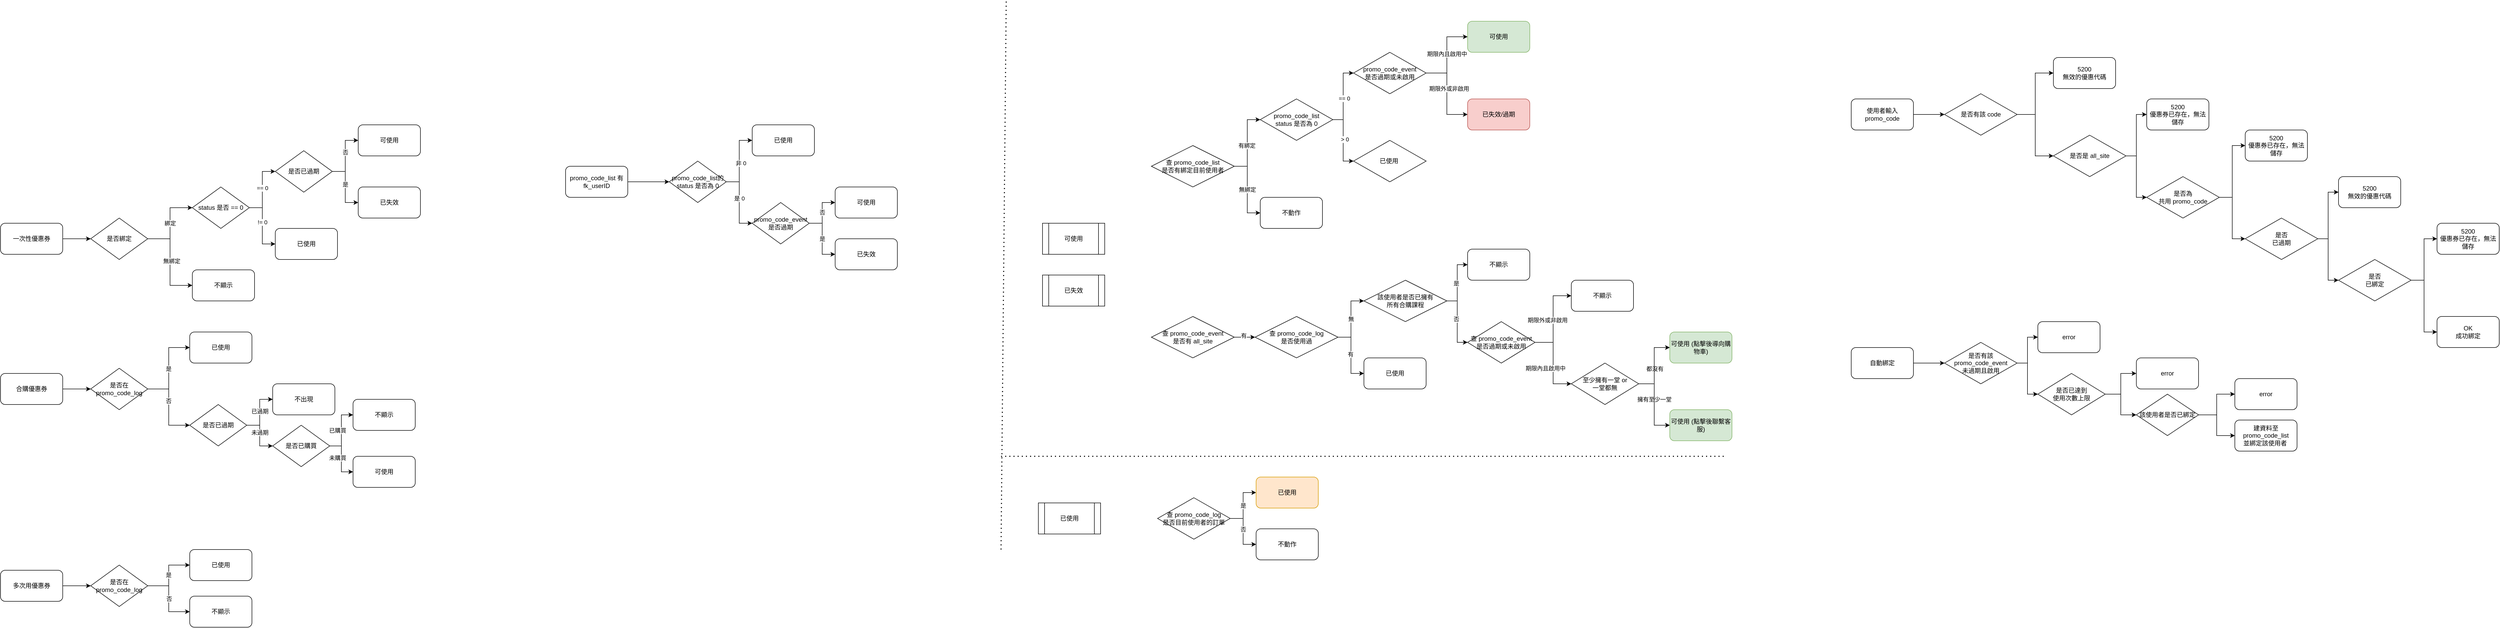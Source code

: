 <mxfile version="14.5.1" type="github">
  <diagram id="ft2ekDf52CcPwkjGjaUg" name="Page-1">
    <mxGraphModel dx="1426" dy="2092" grid="1" gridSize="10" guides="1" tooltips="1" connect="1" arrows="1" fold="1" page="1" pageScale="1" pageWidth="827" pageHeight="1169" math="0" shadow="0">
      <root>
        <mxCell id="0" />
        <mxCell id="1" parent="0" />
        <mxCell id="QKZV2CFVftr11WgmAgI6-5" style="edgeStyle=orthogonalEdgeStyle;rounded=0;orthogonalLoop=1;jettySize=auto;html=1;exitX=1;exitY=0.5;exitDx=0;exitDy=0;entryX=0;entryY=0.5;entryDx=0;entryDy=0;" edge="1" parent="1" source="QKZV2CFVftr11WgmAgI6-1" target="QKZV2CFVftr11WgmAgI6-4">
          <mxGeometry relative="1" as="geometry" />
        </mxCell>
        <mxCell id="QKZV2CFVftr11WgmAgI6-1" value="一次性優惠券" style="rounded=1;whiteSpace=wrap;html=1;" vertex="1" parent="1">
          <mxGeometry x="130" y="160" width="120" height="60" as="geometry" />
        </mxCell>
        <mxCell id="QKZV2CFVftr11WgmAgI6-19" style="edgeStyle=orthogonalEdgeStyle;rounded=0;orthogonalLoop=1;jettySize=auto;html=1;exitX=1;exitY=0.5;exitDx=0;exitDy=0;entryX=0;entryY=0.5;entryDx=0;entryDy=0;" edge="1" parent="1" source="QKZV2CFVftr11WgmAgI6-2" target="QKZV2CFVftr11WgmAgI6-17">
          <mxGeometry relative="1" as="geometry" />
        </mxCell>
        <mxCell id="QKZV2CFVftr11WgmAgI6-2" value="合購優惠券" style="rounded=1;whiteSpace=wrap;html=1;" vertex="1" parent="1">
          <mxGeometry x="130" y="450" width="120" height="60" as="geometry" />
        </mxCell>
        <mxCell id="QKZV2CFVftr11WgmAgI6-54" style="edgeStyle=orthogonalEdgeStyle;rounded=0;orthogonalLoop=1;jettySize=auto;html=1;exitX=1;exitY=0.5;exitDx=0;exitDy=0;" edge="1" parent="1" source="QKZV2CFVftr11WgmAgI6-3" target="QKZV2CFVftr11WgmAgI6-53">
          <mxGeometry relative="1" as="geometry" />
        </mxCell>
        <mxCell id="QKZV2CFVftr11WgmAgI6-3" value="多次用優惠券" style="rounded=1;whiteSpace=wrap;html=1;" vertex="1" parent="1">
          <mxGeometry x="130" y="830" width="120" height="60" as="geometry" />
        </mxCell>
        <mxCell id="QKZV2CFVftr11WgmAgI6-8" value="綁定" style="edgeStyle=orthogonalEdgeStyle;rounded=0;orthogonalLoop=1;jettySize=auto;html=1;exitX=1;exitY=0.5;exitDx=0;exitDy=0;" edge="1" parent="1" source="QKZV2CFVftr11WgmAgI6-4" target="QKZV2CFVftr11WgmAgI6-7">
          <mxGeometry relative="1" as="geometry" />
        </mxCell>
        <mxCell id="QKZV2CFVftr11WgmAgI6-15" style="edgeStyle=orthogonalEdgeStyle;rounded=0;orthogonalLoop=1;jettySize=auto;html=1;exitX=1;exitY=0.5;exitDx=0;exitDy=0;entryX=0;entryY=0.5;entryDx=0;entryDy=0;" edge="1" parent="1" source="QKZV2CFVftr11WgmAgI6-4" target="QKZV2CFVftr11WgmAgI6-14">
          <mxGeometry relative="1" as="geometry" />
        </mxCell>
        <mxCell id="QKZV2CFVftr11WgmAgI6-16" value="無綁定" style="edgeLabel;html=1;align=center;verticalAlign=middle;resizable=0;points=[];" vertex="1" connectable="0" parent="QKZV2CFVftr11WgmAgI6-15">
          <mxGeometry x="-0.027" y="3" relative="1" as="geometry">
            <mxPoint as="offset" />
          </mxGeometry>
        </mxCell>
        <mxCell id="QKZV2CFVftr11WgmAgI6-4" value="是否綁定" style="rhombus;whiteSpace=wrap;html=1;" vertex="1" parent="1">
          <mxGeometry x="304" y="150" width="110" height="80" as="geometry" />
        </mxCell>
        <mxCell id="QKZV2CFVftr11WgmAgI6-12" style="edgeStyle=orthogonalEdgeStyle;rounded=0;orthogonalLoop=1;jettySize=auto;html=1;exitX=1;exitY=0.5;exitDx=0;exitDy=0;" edge="1" parent="1" source="QKZV2CFVftr11WgmAgI6-7" target="QKZV2CFVftr11WgmAgI6-9">
          <mxGeometry relative="1" as="geometry" />
        </mxCell>
        <mxCell id="QKZV2CFVftr11WgmAgI6-13" value="!= 0" style="edgeLabel;html=1;align=center;verticalAlign=middle;resizable=0;points=[];" vertex="1" connectable="0" parent="QKZV2CFVftr11WgmAgI6-12">
          <mxGeometry x="-0.117" relative="1" as="geometry">
            <mxPoint as="offset" />
          </mxGeometry>
        </mxCell>
        <mxCell id="QKZV2CFVftr11WgmAgI6-23" style="edgeStyle=orthogonalEdgeStyle;rounded=0;orthogonalLoop=1;jettySize=auto;html=1;exitX=1;exitY=0.5;exitDx=0;exitDy=0;entryX=0;entryY=0.5;entryDx=0;entryDy=0;" edge="1" parent="1" source="QKZV2CFVftr11WgmAgI6-7" target="QKZV2CFVftr11WgmAgI6-22">
          <mxGeometry relative="1" as="geometry" />
        </mxCell>
        <mxCell id="QKZV2CFVftr11WgmAgI6-30" value="== 0" style="edgeLabel;html=1;align=center;verticalAlign=middle;resizable=0;points=[];" vertex="1" connectable="0" parent="QKZV2CFVftr11WgmAgI6-23">
          <mxGeometry x="0.05" relative="1" as="geometry">
            <mxPoint as="offset" />
          </mxGeometry>
        </mxCell>
        <mxCell id="QKZV2CFVftr11WgmAgI6-7" value="status 是否 == 0" style="rhombus;whiteSpace=wrap;html=1;" vertex="1" parent="1">
          <mxGeometry x="500" y="90" width="110" height="80" as="geometry" />
        </mxCell>
        <mxCell id="QKZV2CFVftr11WgmAgI6-9" value="已使用" style="rounded=1;whiteSpace=wrap;html=1;" vertex="1" parent="1">
          <mxGeometry x="660" y="170" width="120" height="60" as="geometry" />
        </mxCell>
        <mxCell id="QKZV2CFVftr11WgmAgI6-14" value="不顯示" style="rounded=1;whiteSpace=wrap;html=1;" vertex="1" parent="1">
          <mxGeometry x="500" y="250" width="120" height="60" as="geometry" />
        </mxCell>
        <mxCell id="QKZV2CFVftr11WgmAgI6-31" style="edgeStyle=orthogonalEdgeStyle;rounded=0;orthogonalLoop=1;jettySize=auto;html=1;exitX=1;exitY=0.5;exitDx=0;exitDy=0;entryX=0;entryY=0.5;entryDx=0;entryDy=0;" edge="1" parent="1" source="QKZV2CFVftr11WgmAgI6-17" target="QKZV2CFVftr11WgmAgI6-20">
          <mxGeometry relative="1" as="geometry" />
        </mxCell>
        <mxCell id="QKZV2CFVftr11WgmAgI6-36" value="是" style="edgeLabel;html=1;align=center;verticalAlign=middle;resizable=0;points=[];" vertex="1" connectable="0" parent="QKZV2CFVftr11WgmAgI6-31">
          <mxGeometry y="2" relative="1" as="geometry">
            <mxPoint x="1" y="1" as="offset" />
          </mxGeometry>
        </mxCell>
        <mxCell id="QKZV2CFVftr11WgmAgI6-35" style="edgeStyle=orthogonalEdgeStyle;rounded=0;orthogonalLoop=1;jettySize=auto;html=1;exitX=1;exitY=0.5;exitDx=0;exitDy=0;entryX=0;entryY=0.5;entryDx=0;entryDy=0;" edge="1" parent="1" source="QKZV2CFVftr11WgmAgI6-17" target="QKZV2CFVftr11WgmAgI6-34">
          <mxGeometry relative="1" as="geometry" />
        </mxCell>
        <mxCell id="QKZV2CFVftr11WgmAgI6-39" value="否" style="edgeLabel;html=1;align=center;verticalAlign=middle;resizable=0;points=[];" vertex="1" connectable="0" parent="QKZV2CFVftr11WgmAgI6-35">
          <mxGeometry x="-0.159" y="-1" relative="1" as="geometry">
            <mxPoint as="offset" />
          </mxGeometry>
        </mxCell>
        <mxCell id="QKZV2CFVftr11WgmAgI6-17" value="是否在 promo_code_log" style="rhombus;whiteSpace=wrap;html=1;" vertex="1" parent="1">
          <mxGeometry x="304" y="440" width="110" height="80" as="geometry" />
        </mxCell>
        <mxCell id="QKZV2CFVftr11WgmAgI6-20" value="已使用" style="rounded=1;whiteSpace=wrap;html=1;" vertex="1" parent="1">
          <mxGeometry x="495" y="370" width="120" height="60" as="geometry" />
        </mxCell>
        <mxCell id="QKZV2CFVftr11WgmAgI6-26" style="edgeStyle=orthogonalEdgeStyle;rounded=0;orthogonalLoop=1;jettySize=auto;html=1;exitX=1;exitY=0.5;exitDx=0;exitDy=0;entryX=0;entryY=0.5;entryDx=0;entryDy=0;" edge="1" parent="1" source="QKZV2CFVftr11WgmAgI6-22" target="QKZV2CFVftr11WgmAgI6-25">
          <mxGeometry relative="1" as="geometry" />
        </mxCell>
        <mxCell id="QKZV2CFVftr11WgmAgI6-28" value="否" style="edgeLabel;html=1;align=center;verticalAlign=middle;resizable=0;points=[];" vertex="1" connectable="0" parent="QKZV2CFVftr11WgmAgI6-26">
          <mxGeometry x="0.133" relative="1" as="geometry">
            <mxPoint as="offset" />
          </mxGeometry>
        </mxCell>
        <mxCell id="QKZV2CFVftr11WgmAgI6-27" style="edgeStyle=orthogonalEdgeStyle;rounded=0;orthogonalLoop=1;jettySize=auto;html=1;exitX=1;exitY=0.5;exitDx=0;exitDy=0;entryX=0;entryY=0.5;entryDx=0;entryDy=0;" edge="1" parent="1" source="QKZV2CFVftr11WgmAgI6-22" target="QKZV2CFVftr11WgmAgI6-24">
          <mxGeometry relative="1" as="geometry" />
        </mxCell>
        <mxCell id="QKZV2CFVftr11WgmAgI6-29" value="是" style="edgeLabel;html=1;align=center;verticalAlign=middle;resizable=0;points=[];" vertex="1" connectable="0" parent="QKZV2CFVftr11WgmAgI6-27">
          <mxGeometry x="-0.089" relative="1" as="geometry">
            <mxPoint as="offset" />
          </mxGeometry>
        </mxCell>
        <mxCell id="QKZV2CFVftr11WgmAgI6-22" value="是否已過期" style="rhombus;whiteSpace=wrap;html=1;" vertex="1" parent="1">
          <mxGeometry x="660" y="20" width="110" height="80" as="geometry" />
        </mxCell>
        <mxCell id="QKZV2CFVftr11WgmAgI6-24" value="已失效" style="rounded=1;whiteSpace=wrap;html=1;" vertex="1" parent="1">
          <mxGeometry x="820" y="90" width="120" height="60" as="geometry" />
        </mxCell>
        <mxCell id="QKZV2CFVftr11WgmAgI6-25" value="可使用" style="rounded=1;whiteSpace=wrap;html=1;" vertex="1" parent="1">
          <mxGeometry x="820" y="-30" width="120" height="60" as="geometry" />
        </mxCell>
        <mxCell id="QKZV2CFVftr11WgmAgI6-41" style="edgeStyle=orthogonalEdgeStyle;rounded=0;orthogonalLoop=1;jettySize=auto;html=1;exitX=1;exitY=0.5;exitDx=0;exitDy=0;entryX=0;entryY=0.5;entryDx=0;entryDy=0;" edge="1" parent="1" source="QKZV2CFVftr11WgmAgI6-34" target="QKZV2CFVftr11WgmAgI6-40">
          <mxGeometry relative="1" as="geometry" />
        </mxCell>
        <mxCell id="QKZV2CFVftr11WgmAgI6-43" value="已過期" style="edgeLabel;html=1;align=center;verticalAlign=middle;resizable=0;points=[];" vertex="1" connectable="0" parent="QKZV2CFVftr11WgmAgI6-41">
          <mxGeometry x="0.04" relative="1" as="geometry">
            <mxPoint as="offset" />
          </mxGeometry>
        </mxCell>
        <mxCell id="QKZV2CFVftr11WgmAgI6-45" style="edgeStyle=orthogonalEdgeStyle;rounded=0;orthogonalLoop=1;jettySize=auto;html=1;exitX=1;exitY=0.5;exitDx=0;exitDy=0;entryX=0;entryY=0.5;entryDx=0;entryDy=0;" edge="1" parent="1" source="QKZV2CFVftr11WgmAgI6-34" target="QKZV2CFVftr11WgmAgI6-44">
          <mxGeometry relative="1" as="geometry" />
        </mxCell>
        <mxCell id="QKZV2CFVftr11WgmAgI6-47" value="未過期" style="edgeLabel;html=1;align=center;verticalAlign=middle;resizable=0;points=[];" vertex="1" connectable="0" parent="QKZV2CFVftr11WgmAgI6-45">
          <mxGeometry x="-0.133" relative="1" as="geometry">
            <mxPoint as="offset" />
          </mxGeometry>
        </mxCell>
        <mxCell id="QKZV2CFVftr11WgmAgI6-34" value="是否已過期" style="rhombus;whiteSpace=wrap;html=1;" vertex="1" parent="1">
          <mxGeometry x="495" y="510" width="110" height="80" as="geometry" />
        </mxCell>
        <mxCell id="QKZV2CFVftr11WgmAgI6-40" value="不出現" style="rounded=1;whiteSpace=wrap;html=1;" vertex="1" parent="1">
          <mxGeometry x="655" y="470" width="120" height="60" as="geometry" />
        </mxCell>
        <mxCell id="QKZV2CFVftr11WgmAgI6-49" style="edgeStyle=orthogonalEdgeStyle;rounded=0;orthogonalLoop=1;jettySize=auto;html=1;exitX=1;exitY=0.5;exitDx=0;exitDy=0;" edge="1" parent="1" source="QKZV2CFVftr11WgmAgI6-44" target="QKZV2CFVftr11WgmAgI6-46">
          <mxGeometry relative="1" as="geometry" />
        </mxCell>
        <mxCell id="QKZV2CFVftr11WgmAgI6-51" value="已購買" style="edgeLabel;html=1;align=center;verticalAlign=middle;resizable=0;points=[];" vertex="1" connectable="0" parent="QKZV2CFVftr11WgmAgI6-49">
          <mxGeometry x="0.019" y="-1" relative="1" as="geometry">
            <mxPoint x="-8.5" y="0.5" as="offset" />
          </mxGeometry>
        </mxCell>
        <mxCell id="QKZV2CFVftr11WgmAgI6-50" style="edgeStyle=orthogonalEdgeStyle;rounded=0;orthogonalLoop=1;jettySize=auto;html=1;exitX=1;exitY=0.5;exitDx=0;exitDy=0;" edge="1" parent="1" source="QKZV2CFVftr11WgmAgI6-44" target="QKZV2CFVftr11WgmAgI6-48">
          <mxGeometry relative="1" as="geometry" />
        </mxCell>
        <mxCell id="QKZV2CFVftr11WgmAgI6-52" value="未購買" style="edgeLabel;html=1;align=center;verticalAlign=middle;resizable=0;points=[];" vertex="1" connectable="0" parent="QKZV2CFVftr11WgmAgI6-50">
          <mxGeometry x="-0.063" relative="1" as="geometry">
            <mxPoint x="-7.5" y="1" as="offset" />
          </mxGeometry>
        </mxCell>
        <mxCell id="QKZV2CFVftr11WgmAgI6-44" value="是否已購買" style="rhombus;whiteSpace=wrap;html=1;" vertex="1" parent="1">
          <mxGeometry x="655" y="550" width="110" height="80" as="geometry" />
        </mxCell>
        <mxCell id="QKZV2CFVftr11WgmAgI6-46" value="不顯示" style="rounded=1;whiteSpace=wrap;html=1;" vertex="1" parent="1">
          <mxGeometry x="810" y="500" width="120" height="60" as="geometry" />
        </mxCell>
        <mxCell id="QKZV2CFVftr11WgmAgI6-48" value="可使用" style="rounded=1;whiteSpace=wrap;html=1;" vertex="1" parent="1">
          <mxGeometry x="810" y="610" width="120" height="60" as="geometry" />
        </mxCell>
        <mxCell id="QKZV2CFVftr11WgmAgI6-56" style="edgeStyle=orthogonalEdgeStyle;rounded=0;orthogonalLoop=1;jettySize=auto;html=1;exitX=1;exitY=0.5;exitDx=0;exitDy=0;" edge="1" parent="1" source="QKZV2CFVftr11WgmAgI6-53" target="QKZV2CFVftr11WgmAgI6-55">
          <mxGeometry relative="1" as="geometry" />
        </mxCell>
        <mxCell id="QKZV2CFVftr11WgmAgI6-57" value="是" style="edgeLabel;html=1;align=center;verticalAlign=middle;resizable=0;points=[];" vertex="1" connectable="0" parent="QKZV2CFVftr11WgmAgI6-56">
          <mxGeometry x="0.017" y="2" relative="1" as="geometry">
            <mxPoint x="1" as="offset" />
          </mxGeometry>
        </mxCell>
        <mxCell id="QKZV2CFVftr11WgmAgI6-59" value="否" style="edgeStyle=orthogonalEdgeStyle;rounded=0;orthogonalLoop=1;jettySize=auto;html=1;exitX=1;exitY=0.5;exitDx=0;exitDy=0;entryX=0;entryY=0.5;entryDx=0;entryDy=0;" edge="1" parent="1" source="QKZV2CFVftr11WgmAgI6-53" target="QKZV2CFVftr11WgmAgI6-58">
          <mxGeometry relative="1" as="geometry" />
        </mxCell>
        <mxCell id="QKZV2CFVftr11WgmAgI6-53" value="是否在 promo_code_log" style="rhombus;whiteSpace=wrap;html=1;" vertex="1" parent="1">
          <mxGeometry x="304" y="820" width="110" height="80" as="geometry" />
        </mxCell>
        <mxCell id="QKZV2CFVftr11WgmAgI6-55" value="已使用" style="rounded=1;whiteSpace=wrap;html=1;" vertex="1" parent="1">
          <mxGeometry x="495" y="790" width="120" height="60" as="geometry" />
        </mxCell>
        <mxCell id="QKZV2CFVftr11WgmAgI6-58" value="不顯示" style="rounded=1;whiteSpace=wrap;html=1;" vertex="1" parent="1">
          <mxGeometry x="495" y="880" width="120" height="60" as="geometry" />
        </mxCell>
        <mxCell id="QKZV2CFVftr11WgmAgI6-63" style="edgeStyle=orthogonalEdgeStyle;rounded=0;orthogonalLoop=1;jettySize=auto;html=1;exitX=1;exitY=0.5;exitDx=0;exitDy=0;entryX=0;entryY=0.5;entryDx=0;entryDy=0;" edge="1" parent="1" source="QKZV2CFVftr11WgmAgI6-61" target="QKZV2CFVftr11WgmAgI6-62">
          <mxGeometry relative="1" as="geometry" />
        </mxCell>
        <mxCell id="QKZV2CFVftr11WgmAgI6-61" value="promo_code_list 有 fk_userID" style="rounded=1;whiteSpace=wrap;html=1;" vertex="1" parent="1">
          <mxGeometry x="1220" y="50" width="120" height="60" as="geometry" />
        </mxCell>
        <mxCell id="QKZV2CFVftr11WgmAgI6-67" style="edgeStyle=orthogonalEdgeStyle;rounded=0;orthogonalLoop=1;jettySize=auto;html=1;exitX=1;exitY=0.5;exitDx=0;exitDy=0;entryX=0;entryY=0.5;entryDx=0;entryDy=0;" edge="1" parent="1" source="QKZV2CFVftr11WgmAgI6-62" target="QKZV2CFVftr11WgmAgI6-64">
          <mxGeometry relative="1" as="geometry" />
        </mxCell>
        <mxCell id="QKZV2CFVftr11WgmAgI6-73" value="非 0" style="edgeLabel;html=1;align=center;verticalAlign=middle;resizable=0;points=[];" vertex="1" connectable="0" parent="QKZV2CFVftr11WgmAgI6-67">
          <mxGeometry x="-0.061" y="-3" relative="1" as="geometry">
            <mxPoint as="offset" />
          </mxGeometry>
        </mxCell>
        <mxCell id="QKZV2CFVftr11WgmAgI6-68" style="edgeStyle=orthogonalEdgeStyle;rounded=0;orthogonalLoop=1;jettySize=auto;html=1;exitX=1;exitY=0.5;exitDx=0;exitDy=0;" edge="1" parent="1" source="QKZV2CFVftr11WgmAgI6-62" target="QKZV2CFVftr11WgmAgI6-65">
          <mxGeometry relative="1" as="geometry" />
        </mxCell>
        <mxCell id="QKZV2CFVftr11WgmAgI6-74" value="是 0" style="edgeLabel;html=1;align=center;verticalAlign=middle;resizable=0;points=[];" vertex="1" connectable="0" parent="QKZV2CFVftr11WgmAgI6-68">
          <mxGeometry x="-0.123" relative="1" as="geometry">
            <mxPoint as="offset" />
          </mxGeometry>
        </mxCell>
        <mxCell id="QKZV2CFVftr11WgmAgI6-62" value="promo_code_list的 status 是否為 0" style="rhombus;whiteSpace=wrap;html=1;" vertex="1" parent="1">
          <mxGeometry x="1420" y="40" width="110" height="80" as="geometry" />
        </mxCell>
        <mxCell id="QKZV2CFVftr11WgmAgI6-64" value="已使用" style="rounded=1;whiteSpace=wrap;html=1;" vertex="1" parent="1">
          <mxGeometry x="1580" y="-30" width="120" height="60" as="geometry" />
        </mxCell>
        <mxCell id="QKZV2CFVftr11WgmAgI6-69" style="edgeStyle=orthogonalEdgeStyle;rounded=0;orthogonalLoop=1;jettySize=auto;html=1;exitX=1;exitY=0.5;exitDx=0;exitDy=0;" edge="1" parent="1" source="QKZV2CFVftr11WgmAgI6-65" target="QKZV2CFVftr11WgmAgI6-66">
          <mxGeometry relative="1" as="geometry" />
        </mxCell>
        <mxCell id="QKZV2CFVftr11WgmAgI6-71" value="否" style="edgeLabel;html=1;align=center;verticalAlign=middle;resizable=0;points=[];" vertex="1" connectable="0" parent="QKZV2CFVftr11WgmAgI6-69">
          <mxGeometry x="0.022" relative="1" as="geometry">
            <mxPoint as="offset" />
          </mxGeometry>
        </mxCell>
        <mxCell id="QKZV2CFVftr11WgmAgI6-72" value="是" style="edgeStyle=orthogonalEdgeStyle;rounded=0;orthogonalLoop=1;jettySize=auto;html=1;exitX=1;exitY=0.5;exitDx=0;exitDy=0;entryX=0;entryY=0.5;entryDx=0;entryDy=0;" edge="1" parent="1" source="QKZV2CFVftr11WgmAgI6-65" target="QKZV2CFVftr11WgmAgI6-70">
          <mxGeometry relative="1" as="geometry" />
        </mxCell>
        <mxCell id="QKZV2CFVftr11WgmAgI6-65" value="promo_code_event是否過期" style="rhombus;whiteSpace=wrap;html=1;" vertex="1" parent="1">
          <mxGeometry x="1580" y="120" width="110" height="80" as="geometry" />
        </mxCell>
        <mxCell id="QKZV2CFVftr11WgmAgI6-66" value="可使用" style="rounded=1;whiteSpace=wrap;html=1;" vertex="1" parent="1">
          <mxGeometry x="1740" y="90" width="120" height="60" as="geometry" />
        </mxCell>
        <mxCell id="QKZV2CFVftr11WgmAgI6-70" value="已失效" style="rounded=1;whiteSpace=wrap;html=1;" vertex="1" parent="1">
          <mxGeometry x="1740" y="190" width="120" height="60" as="geometry" />
        </mxCell>
        <mxCell id="QKZV2CFVftr11WgmAgI6-76" value="可使用" style="shape=process;whiteSpace=wrap;html=1;backgroundOutline=1;" vertex="1" parent="1">
          <mxGeometry x="2140" y="160" width="120" height="60" as="geometry" />
        </mxCell>
        <mxCell id="QKZV2CFVftr11WgmAgI6-77" value="已使用" style="shape=process;whiteSpace=wrap;html=1;backgroundOutline=1;" vertex="1" parent="1">
          <mxGeometry x="2132" y="700" width="120" height="60" as="geometry" />
        </mxCell>
        <mxCell id="QKZV2CFVftr11WgmAgI6-78" value="已失效" style="shape=process;whiteSpace=wrap;html=1;backgroundOutline=1;" vertex="1" parent="1">
          <mxGeometry x="2140" y="260" width="120" height="60" as="geometry" />
        </mxCell>
        <mxCell id="QKZV2CFVftr11WgmAgI6-86" value="無綁定" style="edgeStyle=orthogonalEdgeStyle;rounded=0;orthogonalLoop=1;jettySize=auto;html=1;exitX=1;exitY=0.5;exitDx=0;exitDy=0;entryX=0;entryY=0.5;entryDx=0;entryDy=0;" edge="1" parent="1" source="QKZV2CFVftr11WgmAgI6-84" target="QKZV2CFVftr11WgmAgI6-85">
          <mxGeometry relative="1" as="geometry" />
        </mxCell>
        <mxCell id="QKZV2CFVftr11WgmAgI6-89" style="edgeStyle=orthogonalEdgeStyle;rounded=0;orthogonalLoop=1;jettySize=auto;html=1;exitX=1;exitY=0.5;exitDx=0;exitDy=0;entryX=0;entryY=0.5;entryDx=0;entryDy=0;" edge="1" parent="1" source="QKZV2CFVftr11WgmAgI6-84" target="QKZV2CFVftr11WgmAgI6-88">
          <mxGeometry relative="1" as="geometry" />
        </mxCell>
        <mxCell id="QKZV2CFVftr11WgmAgI6-90" value="有綁定" style="edgeLabel;html=1;align=center;verticalAlign=middle;resizable=0;points=[];" vertex="1" connectable="0" parent="QKZV2CFVftr11WgmAgI6-89">
          <mxGeometry x="-0.061" y="1" relative="1" as="geometry">
            <mxPoint as="offset" />
          </mxGeometry>
        </mxCell>
        <mxCell id="QKZV2CFVftr11WgmAgI6-84" value="查 promo_code_list&lt;br&gt;&lt;span style=&quot;color: rgba(0 , 0 , 0 , 0) ; font-family: monospace ; font-size: 0px&quot;&gt;%3CmxGraphModel%3E%3Croot%3E%3CmxCell%20id%3D%220%22%2F%3E%3CmxCell%20id%3D%221%22%20parent%3D%220%22%2F%3E%3CmxCell%20id%3D%222%22%20value%3D%22%E6%9F%A5%20promo_code_list%22%20style%3D%22rounded%3D1%3BwhiteSpace%3Dwrap%3Bhtml%3D1%3B%22%20vertex%3D%221%22%20parent%3D%221%22%3E%3CmxGeometry%20x%3D%222370%22%20y%3D%2270%22%20width%3D%22120%22%20height%3D%2260%22%20as%3D%22geometry%22%2F%3E%3C%2FmxCell%3E%3C%2Froot%3E%3C%2FmxGraphModel%3E是B是否&lt;/span&gt;是否有綁定目前使用者" style="rhombus;whiteSpace=wrap;html=1;" vertex="1" parent="1">
          <mxGeometry x="2350" y="10" width="160" height="80" as="geometry" />
        </mxCell>
        <mxCell id="QKZV2CFVftr11WgmAgI6-85" value="不動作" style="rounded=1;whiteSpace=wrap;html=1;" vertex="1" parent="1">
          <mxGeometry x="2560" y="110" width="120" height="60" as="geometry" />
        </mxCell>
        <mxCell id="QKZV2CFVftr11WgmAgI6-94" style="edgeStyle=orthogonalEdgeStyle;rounded=0;orthogonalLoop=1;jettySize=auto;html=1;exitX=1;exitY=0.5;exitDx=0;exitDy=0;entryX=0;entryY=0.5;entryDx=0;entryDy=0;" edge="1" parent="1" source="QKZV2CFVftr11WgmAgI6-88" target="QKZV2CFVftr11WgmAgI6-91">
          <mxGeometry relative="1" as="geometry" />
        </mxCell>
        <mxCell id="QKZV2CFVftr11WgmAgI6-100" value="&amp;gt; 0" style="edgeLabel;html=1;align=center;verticalAlign=middle;resizable=0;points=[];" vertex="1" connectable="0" parent="QKZV2CFVftr11WgmAgI6-94">
          <mxGeometry x="-0.033" y="3" relative="1" as="geometry">
            <mxPoint as="offset" />
          </mxGeometry>
        </mxCell>
        <mxCell id="QKZV2CFVftr11WgmAgI6-98" style="edgeStyle=orthogonalEdgeStyle;rounded=0;orthogonalLoop=1;jettySize=auto;html=1;exitX=1;exitY=0.5;exitDx=0;exitDy=0;entryX=0;entryY=0.5;entryDx=0;entryDy=0;" edge="1" parent="1" source="QKZV2CFVftr11WgmAgI6-88" target="QKZV2CFVftr11WgmAgI6-97">
          <mxGeometry relative="1" as="geometry" />
        </mxCell>
        <mxCell id="QKZV2CFVftr11WgmAgI6-99" value="== 0" style="edgeLabel;html=1;align=center;verticalAlign=middle;resizable=0;points=[];" vertex="1" connectable="0" parent="QKZV2CFVftr11WgmAgI6-98">
          <mxGeometry x="-0.061" y="-2" relative="1" as="geometry">
            <mxPoint as="offset" />
          </mxGeometry>
        </mxCell>
        <mxCell id="QKZV2CFVftr11WgmAgI6-88" value="promo_code_list&lt;br&gt;status 是否為 0" style="rhombus;whiteSpace=wrap;html=1;" vertex="1" parent="1">
          <mxGeometry x="2560" y="-80" width="140" height="80" as="geometry" />
        </mxCell>
        <mxCell id="QKZV2CFVftr11WgmAgI6-91" value="已使用&amp;nbsp;" style="rhombus;whiteSpace=wrap;html=1;" vertex="1" parent="1">
          <mxGeometry x="2740" width="140" height="80" as="geometry" />
        </mxCell>
        <mxCell id="QKZV2CFVftr11WgmAgI6-96" value="可使用" style="rounded=1;whiteSpace=wrap;html=1;fillColor=#d5e8d4;strokeColor=#82b366;" vertex="1" parent="1">
          <mxGeometry x="2960" y="-230" width="120" height="60" as="geometry" />
        </mxCell>
        <mxCell id="QKZV2CFVftr11WgmAgI6-102" style="edgeStyle=orthogonalEdgeStyle;rounded=0;orthogonalLoop=1;jettySize=auto;html=1;exitX=1;exitY=0.5;exitDx=0;exitDy=0;entryX=0;entryY=0.5;entryDx=0;entryDy=0;" edge="1" parent="1" source="QKZV2CFVftr11WgmAgI6-97" target="QKZV2CFVftr11WgmAgI6-96">
          <mxGeometry relative="1" as="geometry" />
        </mxCell>
        <mxCell id="QKZV2CFVftr11WgmAgI6-105" value="期限內且啟用中" style="edgeLabel;html=1;align=center;verticalAlign=middle;resizable=0;points=[];" vertex="1" connectable="0" parent="QKZV2CFVftr11WgmAgI6-102">
          <mxGeometry x="0.036" relative="1" as="geometry">
            <mxPoint as="offset" />
          </mxGeometry>
        </mxCell>
        <mxCell id="QKZV2CFVftr11WgmAgI6-103" style="edgeStyle=orthogonalEdgeStyle;rounded=0;orthogonalLoop=1;jettySize=auto;html=1;exitX=1;exitY=0.5;exitDx=0;exitDy=0;entryX=0;entryY=0.5;entryDx=0;entryDy=0;" edge="1" parent="1" source="QKZV2CFVftr11WgmAgI6-97" target="QKZV2CFVftr11WgmAgI6-101">
          <mxGeometry relative="1" as="geometry" />
        </mxCell>
        <mxCell id="QKZV2CFVftr11WgmAgI6-97" value="promo_code_event&lt;br&gt;是否過期或未啟用" style="rhombus;whiteSpace=wrap;html=1;" vertex="1" parent="1">
          <mxGeometry x="2740" y="-170" width="140" height="80" as="geometry" />
        </mxCell>
        <mxCell id="QKZV2CFVftr11WgmAgI6-101" value="已失效/過期" style="rounded=1;whiteSpace=wrap;html=1;fillColor=#f8cecc;strokeColor=#b85450;" vertex="1" parent="1">
          <mxGeometry x="2960" y="-80" width="120" height="60" as="geometry" />
        </mxCell>
        <mxCell id="QKZV2CFVftr11WgmAgI6-106" value="期限外或非啟用" style="edgeLabel;html=1;align=center;verticalAlign=middle;resizable=0;points=[];" vertex="1" connectable="0" parent="1">
          <mxGeometry x="2920" y="-100" as="geometry">
            <mxPoint x="4" as="offset" />
          </mxGeometry>
        </mxCell>
        <mxCell id="QKZV2CFVftr11WgmAgI6-109" style="edgeStyle=orthogonalEdgeStyle;rounded=0;orthogonalLoop=1;jettySize=auto;html=1;exitX=1;exitY=0.5;exitDx=0;exitDy=0;" edge="1" parent="1" source="QKZV2CFVftr11WgmAgI6-107" target="QKZV2CFVftr11WgmAgI6-108">
          <mxGeometry relative="1" as="geometry" />
        </mxCell>
        <mxCell id="QKZV2CFVftr11WgmAgI6-110" value="是" style="edgeLabel;html=1;align=center;verticalAlign=middle;resizable=0;points=[];" vertex="1" connectable="0" parent="QKZV2CFVftr11WgmAgI6-109">
          <mxGeometry relative="1" as="geometry">
            <mxPoint as="offset" />
          </mxGeometry>
        </mxCell>
        <mxCell id="QKZV2CFVftr11WgmAgI6-138" style="edgeStyle=orthogonalEdgeStyle;rounded=0;orthogonalLoop=1;jettySize=auto;html=1;exitX=1;exitY=0.5;exitDx=0;exitDy=0;entryX=0;entryY=0.5;entryDx=0;entryDy=0;" edge="1" parent="1" source="QKZV2CFVftr11WgmAgI6-107" target="QKZV2CFVftr11WgmAgI6-137">
          <mxGeometry relative="1" as="geometry" />
        </mxCell>
        <mxCell id="QKZV2CFVftr11WgmAgI6-139" value="否" style="edgeLabel;html=1;align=center;verticalAlign=middle;resizable=0;points=[];" vertex="1" connectable="0" parent="QKZV2CFVftr11WgmAgI6-138">
          <mxGeometry x="-0.08" relative="1" as="geometry">
            <mxPoint as="offset" />
          </mxGeometry>
        </mxCell>
        <mxCell id="QKZV2CFVftr11WgmAgI6-107" value="查 promo_code_log&lt;br&gt;是否目前使用者的訂單" style="rhombus;whiteSpace=wrap;html=1;" vertex="1" parent="1">
          <mxGeometry x="2362" y="690" width="140" height="80" as="geometry" />
        </mxCell>
        <mxCell id="QKZV2CFVftr11WgmAgI6-108" value="已使用" style="rounded=1;whiteSpace=wrap;html=1;fillColor=#ffe6cc;strokeColor=#d79b00;" vertex="1" parent="1">
          <mxGeometry x="2552" y="650" width="120" height="60" as="geometry" />
        </mxCell>
        <mxCell id="QKZV2CFVftr11WgmAgI6-117" style="edgeStyle=orthogonalEdgeStyle;rounded=0;orthogonalLoop=1;jettySize=auto;html=1;exitX=1;exitY=0.5;exitDx=0;exitDy=0;" edge="1" parent="1" source="QKZV2CFVftr11WgmAgI6-111" target="QKZV2CFVftr11WgmAgI6-115">
          <mxGeometry relative="1" as="geometry" />
        </mxCell>
        <mxCell id="QKZV2CFVftr11WgmAgI6-118" value="有" style="edgeLabel;html=1;align=center;verticalAlign=middle;resizable=0;points=[];" vertex="1" connectable="0" parent="QKZV2CFVftr11WgmAgI6-117">
          <mxGeometry x="-0.1" y="3" relative="1" as="geometry">
            <mxPoint as="offset" />
          </mxGeometry>
        </mxCell>
        <mxCell id="QKZV2CFVftr11WgmAgI6-111" value="查 promo_code_event&lt;br&gt;&lt;span style=&quot;color: rgba(0 , 0 , 0 , 0) ; font-family: monospace ; font-size: 0px&quot;&gt;%3CmxGraphModel%3E%3Croot%3E%3CmxCell%20id%3D%220%22%2F%3E%3CmxCell%20id%3D%221%22%20parent%3D%220%22%2F%3E%3CmxCell%20id%3D%222%22%20value%3D%22%E6%9F%A5%20promo_code_list%22%20style%3D%22rounded%3D1%3BwhiteSpace%3Dwrap%3Bhtml%3D1%3B%22%20vertex%3D%221%22%20parent%3D%221%22%3E%3CmxGeometry%20x%3D%222370%22%20y%3D%2270%22%20width%3D%22120%22%20height%3D%2260%22%20as%3D%22geometry%22%2F%3E%3C%2FmxCell%3E%3C%2Froot%3E%3C%2FmxGraphModel%3E是B是否&lt;/span&gt;是否有 all_site" style="rhombus;whiteSpace=wrap;html=1;" vertex="1" parent="1">
          <mxGeometry x="2350" y="340" width="160" height="80" as="geometry" />
        </mxCell>
        <mxCell id="QKZV2CFVftr11WgmAgI6-120" style="edgeStyle=orthogonalEdgeStyle;rounded=0;orthogonalLoop=1;jettySize=auto;html=1;exitX=1;exitY=0.5;exitDx=0;exitDy=0;entryX=0;entryY=0.5;entryDx=0;entryDy=0;" edge="1" parent="1" source="QKZV2CFVftr11WgmAgI6-115" target="QKZV2CFVftr11WgmAgI6-119">
          <mxGeometry relative="1" as="geometry" />
        </mxCell>
        <mxCell id="QKZV2CFVftr11WgmAgI6-121" value="無" style="edgeLabel;html=1;align=center;verticalAlign=middle;resizable=0;points=[];" vertex="1" connectable="0" parent="QKZV2CFVftr11WgmAgI6-120">
          <mxGeometry relative="1" as="geometry">
            <mxPoint as="offset" />
          </mxGeometry>
        </mxCell>
        <mxCell id="QKZV2CFVftr11WgmAgI6-123" style="edgeStyle=orthogonalEdgeStyle;rounded=0;orthogonalLoop=1;jettySize=auto;html=1;exitX=1;exitY=0.5;exitDx=0;exitDy=0;entryX=0;entryY=0.5;entryDx=0;entryDy=0;" edge="1" parent="1" source="QKZV2CFVftr11WgmAgI6-115" target="QKZV2CFVftr11WgmAgI6-122">
          <mxGeometry relative="1" as="geometry" />
        </mxCell>
        <mxCell id="QKZV2CFVftr11WgmAgI6-124" value="有" style="edgeLabel;html=1;align=center;verticalAlign=middle;resizable=0;points=[];" vertex="1" connectable="0" parent="QKZV2CFVftr11WgmAgI6-123">
          <mxGeometry x="-0.033" y="-1" relative="1" as="geometry">
            <mxPoint as="offset" />
          </mxGeometry>
        </mxCell>
        <mxCell id="QKZV2CFVftr11WgmAgI6-115" value="查 promo_code_log&lt;br&gt;&lt;span style=&quot;color: rgba(0 , 0 , 0 , 0) ; font-family: monospace ; font-size: 0px&quot;&gt;%3CmxGraphModel%3E%3Croot%3E%3CmxCell%20id%3D%220%22%2F%3E%3CmxCell%20id%3D%221%22%20parent%3D%220%22%2F%3E%3CmxCell%20id%3D%222%22%20value%3D%22%E6%9F%A5%20promo_code_list%22%20style%3D%22rounded%3D1%3BwhiteSpace%3Dwrap%3Bhtml%3D1%3B%22%20vertex%3D%221%22%20parent%3D%221%22%3E%3CmxGeometry%20x%3D%222370%22%20y%3D%2270%22%20width%3D%22120%22%20height%3D%2260%22%20as%3D%22geometry%22%2F%3E%3C%2FmxCell%3E%3C%2Froot%3E%3C%2FmxGraphModel%3E是B是否該&lt;/span&gt;是否使用過" style="rhombus;whiteSpace=wrap;html=1;" vertex="1" parent="1">
          <mxGeometry x="2550" y="340" width="160" height="80" as="geometry" />
        </mxCell>
        <mxCell id="QKZV2CFVftr11WgmAgI6-126" style="edgeStyle=orthogonalEdgeStyle;rounded=0;orthogonalLoop=1;jettySize=auto;html=1;exitX=1;exitY=0.5;exitDx=0;exitDy=0;" edge="1" parent="1" source="QKZV2CFVftr11WgmAgI6-119" target="QKZV2CFVftr11WgmAgI6-125">
          <mxGeometry relative="1" as="geometry" />
        </mxCell>
        <mxCell id="QKZV2CFVftr11WgmAgI6-127" value="是" style="edgeLabel;html=1;align=center;verticalAlign=middle;resizable=0;points=[];" vertex="1" connectable="0" parent="QKZV2CFVftr11WgmAgI6-126">
          <mxGeometry x="-0.018" y="2" relative="1" as="geometry">
            <mxPoint as="offset" />
          </mxGeometry>
        </mxCell>
        <mxCell id="QKZV2CFVftr11WgmAgI6-145" style="edgeStyle=orthogonalEdgeStyle;rounded=0;orthogonalLoop=1;jettySize=auto;html=1;exitX=1;exitY=0.5;exitDx=0;exitDy=0;entryX=0;entryY=0.5;entryDx=0;entryDy=0;" edge="1" parent="1" source="QKZV2CFVftr11WgmAgI6-119" target="QKZV2CFVftr11WgmAgI6-144">
          <mxGeometry relative="1" as="geometry" />
        </mxCell>
        <mxCell id="QKZV2CFVftr11WgmAgI6-149" value="否" style="edgeLabel;html=1;align=center;verticalAlign=middle;resizable=0;points=[];" vertex="1" connectable="0" parent="QKZV2CFVftr11WgmAgI6-145">
          <mxGeometry x="-0.083" y="-2" relative="1" as="geometry">
            <mxPoint as="offset" />
          </mxGeometry>
        </mxCell>
        <mxCell id="QKZV2CFVftr11WgmAgI6-119" value="該使用者是否已擁有&lt;br&gt;所有合購課程" style="rhombus;whiteSpace=wrap;html=1;" vertex="1" parent="1">
          <mxGeometry x="2760" y="270" width="160" height="80" as="geometry" />
        </mxCell>
        <mxCell id="QKZV2CFVftr11WgmAgI6-122" value="已使用" style="rounded=1;whiteSpace=wrap;html=1;" vertex="1" parent="1">
          <mxGeometry x="2760" y="420" width="120" height="60" as="geometry" />
        </mxCell>
        <mxCell id="QKZV2CFVftr11WgmAgI6-125" value="不顯示" style="rounded=1;whiteSpace=wrap;html=1;" vertex="1" parent="1">
          <mxGeometry x="2960" y="210" width="120" height="60" as="geometry" />
        </mxCell>
        <mxCell id="QKZV2CFVftr11WgmAgI6-134" value="" style="endArrow=none;dashed=1;html=1;dashPattern=1 3;strokeWidth=2;" edge="1" parent="1">
          <mxGeometry width="50" height="50" relative="1" as="geometry">
            <mxPoint x="2060" y="610" as="sourcePoint" />
            <mxPoint x="3460" y="610" as="targetPoint" />
          </mxGeometry>
        </mxCell>
        <mxCell id="QKZV2CFVftr11WgmAgI6-136" value="" style="endArrow=none;dashed=1;html=1;dashPattern=1 3;strokeWidth=2;" edge="1" parent="1">
          <mxGeometry width="50" height="50" relative="1" as="geometry">
            <mxPoint x="2060" y="790" as="sourcePoint" />
            <mxPoint x="2070" y="-270" as="targetPoint" />
          </mxGeometry>
        </mxCell>
        <mxCell id="QKZV2CFVftr11WgmAgI6-137" value="不動作" style="rounded=1;whiteSpace=wrap;html=1;" vertex="1" parent="1">
          <mxGeometry x="2552" y="750" width="120" height="60" as="geometry" />
        </mxCell>
        <mxCell id="QKZV2CFVftr11WgmAgI6-140" value="可使用 (點擊後導向購物車)" style="rounded=1;whiteSpace=wrap;html=1;fillColor=#d5e8d4;strokeColor=#82b366;" vertex="1" parent="1">
          <mxGeometry x="3350" y="370" width="120" height="60" as="geometry" />
        </mxCell>
        <mxCell id="QKZV2CFVftr11WgmAgI6-142" value="擁有至少一堂" style="edgeLabel;html=1;align=center;verticalAlign=middle;resizable=0;points=[];" vertex="1" connectable="0" parent="1">
          <mxGeometry x="3320" y="500" as="geometry" />
        </mxCell>
        <mxCell id="QKZV2CFVftr11WgmAgI6-143" value="都沒有" style="edgeLabel;html=1;align=center;verticalAlign=middle;resizable=0;points=[];" vertex="1" connectable="0" parent="1">
          <mxGeometry x="3040" y="140" as="geometry">
            <mxPoint x="281" y="301" as="offset" />
          </mxGeometry>
        </mxCell>
        <mxCell id="QKZV2CFVftr11WgmAgI6-148" style="edgeStyle=orthogonalEdgeStyle;rounded=0;orthogonalLoop=1;jettySize=auto;html=1;exitX=1;exitY=0.5;exitDx=0;exitDy=0;entryX=0;entryY=0.5;entryDx=0;entryDy=0;" edge="1" parent="1" source="QKZV2CFVftr11WgmAgI6-144" target="QKZV2CFVftr11WgmAgI6-146">
          <mxGeometry relative="1" as="geometry" />
        </mxCell>
        <mxCell id="QKZV2CFVftr11WgmAgI6-157" style="edgeStyle=orthogonalEdgeStyle;rounded=0;orthogonalLoop=1;jettySize=auto;html=1;exitX=1;exitY=0.5;exitDx=0;exitDy=0;entryX=0;entryY=0.5;entryDx=0;entryDy=0;" edge="1" parent="1" source="QKZV2CFVftr11WgmAgI6-144" target="QKZV2CFVftr11WgmAgI6-156">
          <mxGeometry relative="1" as="geometry" />
        </mxCell>
        <mxCell id="QKZV2CFVftr11WgmAgI6-144" value="查 promo_code_event 是否過期或未啟用" style="rhombus;whiteSpace=wrap;html=1;" vertex="1" parent="1">
          <mxGeometry x="2960" y="350" width="130" height="80" as="geometry" />
        </mxCell>
        <mxCell id="QKZV2CFVftr11WgmAgI6-146" value="不顯示" style="rounded=1;whiteSpace=wrap;html=1;" vertex="1" parent="1">
          <mxGeometry x="3160" y="270" width="120" height="60" as="geometry" />
        </mxCell>
        <mxCell id="QKZV2CFVftr11WgmAgI6-150" value="期限外或非啟用" style="edgeLabel;html=1;align=center;verticalAlign=middle;resizable=0;points=[];" vertex="1" connectable="0" parent="1">
          <mxGeometry x="3160" y="180" as="geometry">
            <mxPoint x="-46" y="167" as="offset" />
          </mxGeometry>
        </mxCell>
        <mxCell id="QKZV2CFVftr11WgmAgI6-154" value="期限內且啟用中" style="edgeLabel;html=1;align=center;verticalAlign=middle;resizable=0;points=[];" vertex="1" connectable="0" parent="1">
          <mxGeometry x="3110" y="440" as="geometry" />
        </mxCell>
        <mxCell id="QKZV2CFVftr11WgmAgI6-155" value="可使用 (點擊後聯繫客服)" style="rounded=1;whiteSpace=wrap;html=1;fillColor=#d5e8d4;strokeColor=#82b366;" vertex="1" parent="1">
          <mxGeometry x="3350" y="520" width="120" height="60" as="geometry" />
        </mxCell>
        <mxCell id="QKZV2CFVftr11WgmAgI6-158" style="edgeStyle=orthogonalEdgeStyle;rounded=0;orthogonalLoop=1;jettySize=auto;html=1;exitX=1;exitY=0.5;exitDx=0;exitDy=0;entryX=0;entryY=0.5;entryDx=0;entryDy=0;" edge="1" parent="1" source="QKZV2CFVftr11WgmAgI6-156" target="QKZV2CFVftr11WgmAgI6-140">
          <mxGeometry relative="1" as="geometry" />
        </mxCell>
        <mxCell id="QKZV2CFVftr11WgmAgI6-160" style="edgeStyle=orthogonalEdgeStyle;rounded=0;orthogonalLoop=1;jettySize=auto;html=1;exitX=1;exitY=0.5;exitDx=0;exitDy=0;entryX=0;entryY=0.5;entryDx=0;entryDy=0;" edge="1" parent="1" source="QKZV2CFVftr11WgmAgI6-156" target="QKZV2CFVftr11WgmAgI6-155">
          <mxGeometry relative="1" as="geometry" />
        </mxCell>
        <mxCell id="QKZV2CFVftr11WgmAgI6-156" value="至少擁有一堂 or&lt;br&gt;一堂都無" style="rhombus;whiteSpace=wrap;html=1;" vertex="1" parent="1">
          <mxGeometry x="3160" y="430" width="130" height="80" as="geometry" />
        </mxCell>
        <mxCell id="QKZV2CFVftr11WgmAgI6-163" style="edgeStyle=orthogonalEdgeStyle;rounded=0;orthogonalLoop=1;jettySize=auto;html=1;exitX=1;exitY=0.5;exitDx=0;exitDy=0;" edge="1" parent="1" source="QKZV2CFVftr11WgmAgI6-161" target="QKZV2CFVftr11WgmAgI6-162">
          <mxGeometry relative="1" as="geometry" />
        </mxCell>
        <mxCell id="QKZV2CFVftr11WgmAgI6-161" value="使用者輸入 promo_code" style="rounded=1;whiteSpace=wrap;html=1;" vertex="1" parent="1">
          <mxGeometry x="3700" y="-80" width="120" height="60" as="geometry" />
        </mxCell>
        <mxCell id="QKZV2CFVftr11WgmAgI6-169" style="edgeStyle=orthogonalEdgeStyle;rounded=0;orthogonalLoop=1;jettySize=auto;html=1;exitX=1;exitY=0.5;exitDx=0;exitDy=0;entryX=0;entryY=0.5;entryDx=0;entryDy=0;" edge="1" parent="1" source="QKZV2CFVftr11WgmAgI6-162" target="QKZV2CFVftr11WgmAgI6-168">
          <mxGeometry relative="1" as="geometry" />
        </mxCell>
        <mxCell id="QKZV2CFVftr11WgmAgI6-171" style="edgeStyle=orthogonalEdgeStyle;rounded=0;orthogonalLoop=1;jettySize=auto;html=1;exitX=1;exitY=0.5;exitDx=0;exitDy=0;entryX=0;entryY=0.5;entryDx=0;entryDy=0;" edge="1" parent="1" source="QKZV2CFVftr11WgmAgI6-162" target="QKZV2CFVftr11WgmAgI6-164">
          <mxGeometry relative="1" as="geometry" />
        </mxCell>
        <mxCell id="QKZV2CFVftr11WgmAgI6-162" value="是否有該 code" style="rhombus;whiteSpace=wrap;html=1;" vertex="1" parent="1">
          <mxGeometry x="3880" y="-90" width="140" height="80" as="geometry" />
        </mxCell>
        <mxCell id="QKZV2CFVftr11WgmAgI6-172" style="edgeStyle=orthogonalEdgeStyle;rounded=0;orthogonalLoop=1;jettySize=auto;html=1;exitX=1;exitY=0.5;exitDx=0;exitDy=0;" edge="1" parent="1" source="QKZV2CFVftr11WgmAgI6-164" target="QKZV2CFVftr11WgmAgI6-165">
          <mxGeometry relative="1" as="geometry" />
        </mxCell>
        <mxCell id="QKZV2CFVftr11WgmAgI6-174" style="edgeStyle=orthogonalEdgeStyle;rounded=0;orthogonalLoop=1;jettySize=auto;html=1;exitX=1;exitY=0.5;exitDx=0;exitDy=0;entryX=0;entryY=0.5;entryDx=0;entryDy=0;" edge="1" parent="1" source="QKZV2CFVftr11WgmAgI6-164" target="QKZV2CFVftr11WgmAgI6-173">
          <mxGeometry relative="1" as="geometry" />
        </mxCell>
        <mxCell id="QKZV2CFVftr11WgmAgI6-164" value="是否是 all_site" style="rhombus;whiteSpace=wrap;html=1;" vertex="1" parent="1">
          <mxGeometry x="4090" y="-10" width="140" height="80" as="geometry" />
        </mxCell>
        <mxCell id="QKZV2CFVftr11WgmAgI6-176" style="edgeStyle=orthogonalEdgeStyle;rounded=0;orthogonalLoop=1;jettySize=auto;html=1;exitX=1;exitY=0.5;exitDx=0;exitDy=0;entryX=0;entryY=0.5;entryDx=0;entryDy=0;" edge="1" parent="1" source="QKZV2CFVftr11WgmAgI6-165" target="QKZV2CFVftr11WgmAgI6-175">
          <mxGeometry relative="1" as="geometry" />
        </mxCell>
        <mxCell id="QKZV2CFVftr11WgmAgI6-177" style="edgeStyle=orthogonalEdgeStyle;rounded=0;orthogonalLoop=1;jettySize=auto;html=1;exitX=1;exitY=0.5;exitDx=0;exitDy=0;entryX=0;entryY=0.5;entryDx=0;entryDy=0;" edge="1" parent="1" source="QKZV2CFVftr11WgmAgI6-165" target="QKZV2CFVftr11WgmAgI6-166">
          <mxGeometry relative="1" as="geometry" />
        </mxCell>
        <mxCell id="QKZV2CFVftr11WgmAgI6-165" value="是否為&lt;br&gt;共用 promo_code" style="rhombus;whiteSpace=wrap;html=1;" vertex="1" parent="1">
          <mxGeometry x="4270" y="70" width="140" height="80" as="geometry" />
        </mxCell>
        <mxCell id="QKZV2CFVftr11WgmAgI6-179" style="edgeStyle=orthogonalEdgeStyle;rounded=0;orthogonalLoop=1;jettySize=auto;html=1;exitX=1;exitY=0.5;exitDx=0;exitDy=0;entryX=0;entryY=0.5;entryDx=0;entryDy=0;" edge="1" parent="1" source="QKZV2CFVftr11WgmAgI6-166" target="QKZV2CFVftr11WgmAgI6-178">
          <mxGeometry relative="1" as="geometry" />
        </mxCell>
        <mxCell id="QKZV2CFVftr11WgmAgI6-180" style="edgeStyle=orthogonalEdgeStyle;rounded=0;orthogonalLoop=1;jettySize=auto;html=1;exitX=1;exitY=0.5;exitDx=0;exitDy=0;entryX=0;entryY=0.5;entryDx=0;entryDy=0;" edge="1" parent="1" source="QKZV2CFVftr11WgmAgI6-166" target="QKZV2CFVftr11WgmAgI6-167">
          <mxGeometry relative="1" as="geometry" />
        </mxCell>
        <mxCell id="QKZV2CFVftr11WgmAgI6-166" value="是否&lt;br&gt;已過期" style="rhombus;whiteSpace=wrap;html=1;" vertex="1" parent="1">
          <mxGeometry x="4460" y="150" width="140" height="80" as="geometry" />
        </mxCell>
        <mxCell id="QKZV2CFVftr11WgmAgI6-182" style="edgeStyle=orthogonalEdgeStyle;rounded=0;orthogonalLoop=1;jettySize=auto;html=1;exitX=1;exitY=0.5;exitDx=0;exitDy=0;entryX=0;entryY=0.5;entryDx=0;entryDy=0;" edge="1" parent="1" source="QKZV2CFVftr11WgmAgI6-167" target="QKZV2CFVftr11WgmAgI6-181">
          <mxGeometry relative="1" as="geometry" />
        </mxCell>
        <mxCell id="QKZV2CFVftr11WgmAgI6-184" style="edgeStyle=orthogonalEdgeStyle;rounded=0;orthogonalLoop=1;jettySize=auto;html=1;exitX=1;exitY=0.5;exitDx=0;exitDy=0;entryX=0;entryY=0.5;entryDx=0;entryDy=0;" edge="1" parent="1" source="QKZV2CFVftr11WgmAgI6-167" target="QKZV2CFVftr11WgmAgI6-183">
          <mxGeometry relative="1" as="geometry" />
        </mxCell>
        <mxCell id="QKZV2CFVftr11WgmAgI6-167" value="是否&lt;br&gt;已綁定" style="rhombus;whiteSpace=wrap;html=1;" vertex="1" parent="1">
          <mxGeometry x="4640" y="230" width="140" height="80" as="geometry" />
        </mxCell>
        <mxCell id="QKZV2CFVftr11WgmAgI6-168" value="5200&lt;br&gt;無效的優惠代碼" style="rounded=1;whiteSpace=wrap;html=1;" vertex="1" parent="1">
          <mxGeometry x="4090" y="-160" width="120" height="60" as="geometry" />
        </mxCell>
        <mxCell id="QKZV2CFVftr11WgmAgI6-173" value="5200&lt;br&gt;優惠券已存在，無法儲存" style="rounded=1;whiteSpace=wrap;html=1;" vertex="1" parent="1">
          <mxGeometry x="4270" y="-80" width="120" height="60" as="geometry" />
        </mxCell>
        <mxCell id="QKZV2CFVftr11WgmAgI6-175" value="5200&lt;br&gt;優惠券已存在，無法儲存" style="rounded=1;whiteSpace=wrap;html=1;" vertex="1" parent="1">
          <mxGeometry x="4460" y="-20" width="120" height="60" as="geometry" />
        </mxCell>
        <mxCell id="QKZV2CFVftr11WgmAgI6-178" value="5200&lt;br&gt;無效的優惠代碼" style="rounded=1;whiteSpace=wrap;html=1;" vertex="1" parent="1">
          <mxGeometry x="4640" y="70" width="120" height="60" as="geometry" />
        </mxCell>
        <mxCell id="QKZV2CFVftr11WgmAgI6-181" value="5200&lt;br&gt;優惠券已存在，無法儲存" style="rounded=1;whiteSpace=wrap;html=1;" vertex="1" parent="1">
          <mxGeometry x="4830" y="160" width="120" height="60" as="geometry" />
        </mxCell>
        <mxCell id="QKZV2CFVftr11WgmAgI6-183" value="OK&lt;br&gt;成功綁定" style="rounded=1;whiteSpace=wrap;html=1;" vertex="1" parent="1">
          <mxGeometry x="4830" y="340" width="120" height="60" as="geometry" />
        </mxCell>
        <mxCell id="QKZV2CFVftr11WgmAgI6-187" style="edgeStyle=orthogonalEdgeStyle;rounded=0;orthogonalLoop=1;jettySize=auto;html=1;exitX=1;exitY=0.5;exitDx=0;exitDy=0;entryX=0;entryY=0.5;entryDx=0;entryDy=0;" edge="1" parent="1" source="QKZV2CFVftr11WgmAgI6-185" target="QKZV2CFVftr11WgmAgI6-186">
          <mxGeometry relative="1" as="geometry" />
        </mxCell>
        <mxCell id="QKZV2CFVftr11WgmAgI6-185" value="自動綁定" style="rounded=1;whiteSpace=wrap;html=1;" vertex="1" parent="1">
          <mxGeometry x="3700" y="400" width="120" height="60" as="geometry" />
        </mxCell>
        <mxCell id="QKZV2CFVftr11WgmAgI6-189" style="edgeStyle=orthogonalEdgeStyle;rounded=0;orthogonalLoop=1;jettySize=auto;html=1;exitX=1;exitY=0.5;exitDx=0;exitDy=0;entryX=0;entryY=0.5;entryDx=0;entryDy=0;" edge="1" parent="1" source="QKZV2CFVftr11WgmAgI6-186" target="QKZV2CFVftr11WgmAgI6-188">
          <mxGeometry relative="1" as="geometry" />
        </mxCell>
        <mxCell id="QKZV2CFVftr11WgmAgI6-191" style="edgeStyle=orthogonalEdgeStyle;rounded=0;orthogonalLoop=1;jettySize=auto;html=1;exitX=1;exitY=0.5;exitDx=0;exitDy=0;entryX=0;entryY=0.5;entryDx=0;entryDy=0;" edge="1" parent="1" source="QKZV2CFVftr11WgmAgI6-186" target="QKZV2CFVftr11WgmAgI6-190">
          <mxGeometry relative="1" as="geometry" />
        </mxCell>
        <mxCell id="QKZV2CFVftr11WgmAgI6-186" value="是否有該&lt;br&gt;promo_code_event&lt;br&gt;未過期且啟用" style="rhombus;whiteSpace=wrap;html=1;" vertex="1" parent="1">
          <mxGeometry x="3880" y="390" width="140" height="80" as="geometry" />
        </mxCell>
        <mxCell id="QKZV2CFVftr11WgmAgI6-193" style="edgeStyle=orthogonalEdgeStyle;rounded=0;orthogonalLoop=1;jettySize=auto;html=1;exitX=1;exitY=0.5;exitDx=0;exitDy=0;entryX=0;entryY=0.5;entryDx=0;entryDy=0;" edge="1" parent="1" source="QKZV2CFVftr11WgmAgI6-188" target="QKZV2CFVftr11WgmAgI6-192">
          <mxGeometry relative="1" as="geometry" />
        </mxCell>
        <mxCell id="QKZV2CFVftr11WgmAgI6-195" style="edgeStyle=orthogonalEdgeStyle;rounded=0;orthogonalLoop=1;jettySize=auto;html=1;exitX=1;exitY=0.5;exitDx=0;exitDy=0;entryX=0;entryY=0.5;entryDx=0;entryDy=0;" edge="1" parent="1" source="QKZV2CFVftr11WgmAgI6-188" target="QKZV2CFVftr11WgmAgI6-194">
          <mxGeometry relative="1" as="geometry" />
        </mxCell>
        <mxCell id="QKZV2CFVftr11WgmAgI6-188" value="是否已達到&lt;br&gt;使用次數上限" style="rhombus;whiteSpace=wrap;html=1;" vertex="1" parent="1">
          <mxGeometry x="4060" y="450" width="130" height="80" as="geometry" />
        </mxCell>
        <mxCell id="QKZV2CFVftr11WgmAgI6-190" value="error" style="rounded=1;whiteSpace=wrap;html=1;" vertex="1" parent="1">
          <mxGeometry x="4060" y="350" width="120" height="60" as="geometry" />
        </mxCell>
        <mxCell id="QKZV2CFVftr11WgmAgI6-192" value="error" style="rounded=1;whiteSpace=wrap;html=1;" vertex="1" parent="1">
          <mxGeometry x="4250" y="420" width="120" height="60" as="geometry" />
        </mxCell>
        <mxCell id="QKZV2CFVftr11WgmAgI6-197" style="edgeStyle=orthogonalEdgeStyle;rounded=0;orthogonalLoop=1;jettySize=auto;html=1;exitX=1;exitY=0.5;exitDx=0;exitDy=0;entryX=0;entryY=0.5;entryDx=0;entryDy=0;" edge="1" parent="1" source="QKZV2CFVftr11WgmAgI6-194" target="QKZV2CFVftr11WgmAgI6-196">
          <mxGeometry relative="1" as="geometry" />
        </mxCell>
        <mxCell id="QKZV2CFVftr11WgmAgI6-199" style="edgeStyle=orthogonalEdgeStyle;rounded=0;orthogonalLoop=1;jettySize=auto;html=1;exitX=1;exitY=0.5;exitDx=0;exitDy=0;entryX=0;entryY=0.5;entryDx=0;entryDy=0;" edge="1" parent="1" source="QKZV2CFVftr11WgmAgI6-194" target="QKZV2CFVftr11WgmAgI6-198">
          <mxGeometry relative="1" as="geometry" />
        </mxCell>
        <mxCell id="QKZV2CFVftr11WgmAgI6-194" value="該使用者是否已綁定" style="rhombus;whiteSpace=wrap;html=1;" vertex="1" parent="1">
          <mxGeometry x="4250" y="490" width="120" height="80" as="geometry" />
        </mxCell>
        <mxCell id="QKZV2CFVftr11WgmAgI6-196" value="error" style="rounded=1;whiteSpace=wrap;html=1;" vertex="1" parent="1">
          <mxGeometry x="4440" y="460" width="120" height="60" as="geometry" />
        </mxCell>
        <mxCell id="QKZV2CFVftr11WgmAgI6-198" value="建資料至 promo_code_list &lt;br&gt;並綁定該使用者&amp;nbsp;" style="rounded=1;whiteSpace=wrap;html=1;" vertex="1" parent="1">
          <mxGeometry x="4440" y="540" width="120" height="60" as="geometry" />
        </mxCell>
      </root>
    </mxGraphModel>
  </diagram>
</mxfile>
